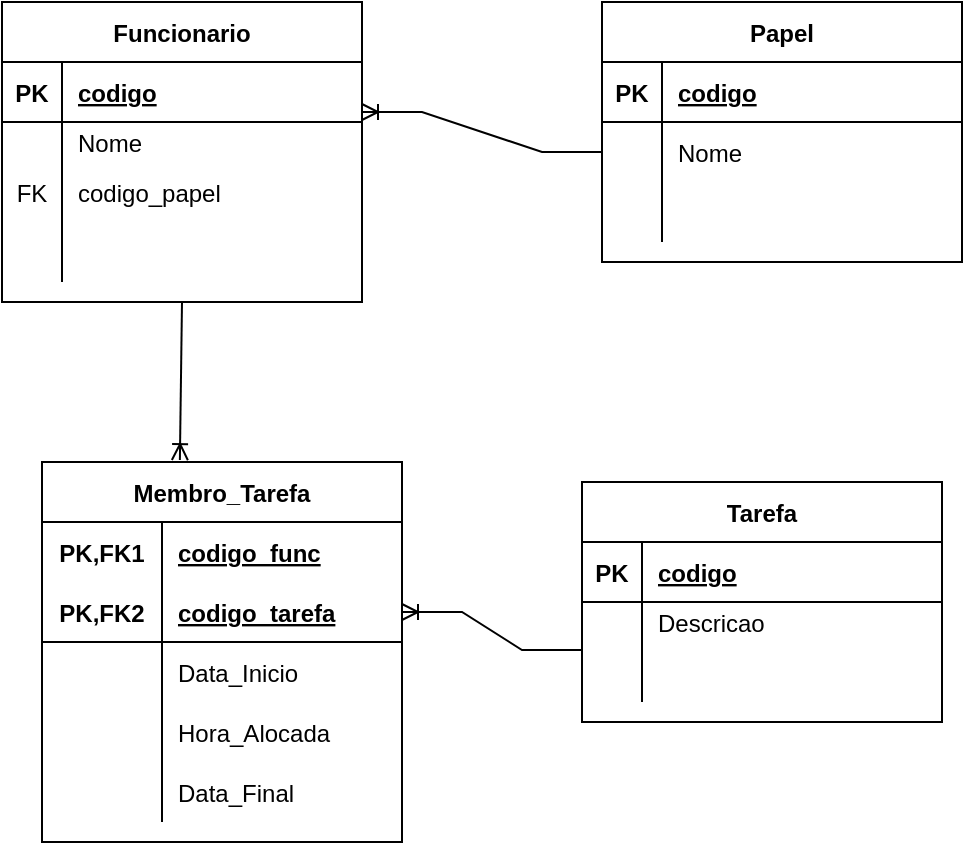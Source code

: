 <mxfile version="17.2.4" type="device"><diagram id="LqB4ucrwvBJtm6Q-0NV5" name="Página-1"><mxGraphModel dx="1034" dy="553" grid="1" gridSize="10" guides="1" tooltips="1" connect="1" arrows="1" fold="1" page="1" pageScale="1" pageWidth="827" pageHeight="1169" math="0" shadow="0"><root><mxCell id="0"/><mxCell id="1" parent="0"/><mxCell id="zdzm1AZKQiA63rm5geIn-1" value="Papel" style="shape=table;startSize=30;container=1;collapsible=1;childLayout=tableLayout;fixedRows=1;rowLines=0;fontStyle=1;align=center;resizeLast=1;" vertex="1" parent="1"><mxGeometry x="340" y="30" width="180" height="130" as="geometry"/></mxCell><mxCell id="zdzm1AZKQiA63rm5geIn-2" value="" style="shape=tableRow;horizontal=0;startSize=0;swimlaneHead=0;swimlaneBody=0;fillColor=none;collapsible=0;dropTarget=0;points=[[0,0.5],[1,0.5]];portConstraint=eastwest;top=0;left=0;right=0;bottom=1;" vertex="1" parent="zdzm1AZKQiA63rm5geIn-1"><mxGeometry y="30" width="180" height="30" as="geometry"/></mxCell><mxCell id="zdzm1AZKQiA63rm5geIn-3" value="PK" style="shape=partialRectangle;connectable=0;fillColor=none;top=0;left=0;bottom=0;right=0;fontStyle=1;overflow=hidden;" vertex="1" parent="zdzm1AZKQiA63rm5geIn-2"><mxGeometry width="30" height="30" as="geometry"><mxRectangle width="30" height="30" as="alternateBounds"/></mxGeometry></mxCell><mxCell id="zdzm1AZKQiA63rm5geIn-4" value="codigo" style="shape=partialRectangle;connectable=0;fillColor=none;top=0;left=0;bottom=0;right=0;align=left;spacingLeft=6;fontStyle=5;overflow=hidden;" vertex="1" parent="zdzm1AZKQiA63rm5geIn-2"><mxGeometry x="30" width="150" height="30" as="geometry"><mxRectangle width="150" height="30" as="alternateBounds"/></mxGeometry></mxCell><mxCell id="zdzm1AZKQiA63rm5geIn-5" value="" style="shape=tableRow;horizontal=0;startSize=0;swimlaneHead=0;swimlaneBody=0;fillColor=none;collapsible=0;dropTarget=0;points=[[0,0.5],[1,0.5]];portConstraint=eastwest;top=0;left=0;right=0;bottom=0;" vertex="1" parent="zdzm1AZKQiA63rm5geIn-1"><mxGeometry y="60" width="180" height="30" as="geometry"/></mxCell><mxCell id="zdzm1AZKQiA63rm5geIn-6" value="" style="shape=partialRectangle;connectable=0;fillColor=none;top=0;left=0;bottom=0;right=0;editable=1;overflow=hidden;" vertex="1" parent="zdzm1AZKQiA63rm5geIn-5"><mxGeometry width="30" height="30" as="geometry"><mxRectangle width="30" height="30" as="alternateBounds"/></mxGeometry></mxCell><mxCell id="zdzm1AZKQiA63rm5geIn-7" value="Nome" style="shape=partialRectangle;connectable=0;fillColor=none;top=0;left=0;bottom=0;right=0;align=left;spacingLeft=6;overflow=hidden;" vertex="1" parent="zdzm1AZKQiA63rm5geIn-5"><mxGeometry x="30" width="150" height="30" as="geometry"><mxRectangle width="150" height="30" as="alternateBounds"/></mxGeometry></mxCell><mxCell id="zdzm1AZKQiA63rm5geIn-11" value="" style="shape=tableRow;horizontal=0;startSize=0;swimlaneHead=0;swimlaneBody=0;fillColor=none;collapsible=0;dropTarget=0;points=[[0,0.5],[1,0.5]];portConstraint=eastwest;top=0;left=0;right=0;bottom=0;" vertex="1" parent="zdzm1AZKQiA63rm5geIn-1"><mxGeometry y="90" width="180" height="30" as="geometry"/></mxCell><mxCell id="zdzm1AZKQiA63rm5geIn-12" value="" style="shape=partialRectangle;connectable=0;fillColor=none;top=0;left=0;bottom=0;right=0;editable=1;overflow=hidden;" vertex="1" parent="zdzm1AZKQiA63rm5geIn-11"><mxGeometry width="30" height="30" as="geometry"><mxRectangle width="30" height="30" as="alternateBounds"/></mxGeometry></mxCell><mxCell id="zdzm1AZKQiA63rm5geIn-13" value="" style="shape=partialRectangle;connectable=0;fillColor=none;top=0;left=0;bottom=0;right=0;align=left;spacingLeft=6;overflow=hidden;" vertex="1" parent="zdzm1AZKQiA63rm5geIn-11"><mxGeometry x="30" width="150" height="30" as="geometry"><mxRectangle width="150" height="30" as="alternateBounds"/></mxGeometry></mxCell><mxCell id="zdzm1AZKQiA63rm5geIn-14" value="Funcionario" style="shape=table;startSize=30;container=1;collapsible=1;childLayout=tableLayout;fixedRows=1;rowLines=0;fontStyle=1;align=center;resizeLast=1;" vertex="1" parent="1"><mxGeometry x="40" y="30" width="180" height="150" as="geometry"/></mxCell><mxCell id="zdzm1AZKQiA63rm5geIn-15" value="" style="shape=tableRow;horizontal=0;startSize=0;swimlaneHead=0;swimlaneBody=0;fillColor=none;collapsible=0;dropTarget=0;points=[[0,0.5],[1,0.5]];portConstraint=eastwest;top=0;left=0;right=0;bottom=1;" vertex="1" parent="zdzm1AZKQiA63rm5geIn-14"><mxGeometry y="30" width="180" height="30" as="geometry"/></mxCell><mxCell id="zdzm1AZKQiA63rm5geIn-16" value="PK" style="shape=partialRectangle;connectable=0;fillColor=none;top=0;left=0;bottom=0;right=0;fontStyle=1;overflow=hidden;" vertex="1" parent="zdzm1AZKQiA63rm5geIn-15"><mxGeometry width="30" height="30" as="geometry"><mxRectangle width="30" height="30" as="alternateBounds"/></mxGeometry></mxCell><mxCell id="zdzm1AZKQiA63rm5geIn-17" value="codigo" style="shape=partialRectangle;connectable=0;fillColor=none;top=0;left=0;bottom=0;right=0;align=left;spacingLeft=6;fontStyle=5;overflow=hidden;" vertex="1" parent="zdzm1AZKQiA63rm5geIn-15"><mxGeometry x="30" width="150" height="30" as="geometry"><mxRectangle width="150" height="30" as="alternateBounds"/></mxGeometry></mxCell><mxCell id="zdzm1AZKQiA63rm5geIn-18" value="" style="shape=tableRow;horizontal=0;startSize=0;swimlaneHead=0;swimlaneBody=0;fillColor=none;collapsible=0;dropTarget=0;points=[[0,0.5],[1,0.5]];portConstraint=eastwest;top=0;left=0;right=0;bottom=0;" vertex="1" parent="zdzm1AZKQiA63rm5geIn-14"><mxGeometry y="60" width="180" height="20" as="geometry"/></mxCell><mxCell id="zdzm1AZKQiA63rm5geIn-19" value="" style="shape=partialRectangle;connectable=0;fillColor=none;top=0;left=0;bottom=0;right=0;editable=1;overflow=hidden;" vertex="1" parent="zdzm1AZKQiA63rm5geIn-18"><mxGeometry width="30" height="20" as="geometry"><mxRectangle width="30" height="20" as="alternateBounds"/></mxGeometry></mxCell><mxCell id="zdzm1AZKQiA63rm5geIn-20" value="Nome" style="shape=partialRectangle;connectable=0;fillColor=none;top=0;left=0;bottom=0;right=0;align=left;spacingLeft=6;overflow=hidden;" vertex="1" parent="zdzm1AZKQiA63rm5geIn-18"><mxGeometry x="30" width="150" height="20" as="geometry"><mxRectangle width="150" height="20" as="alternateBounds"/></mxGeometry></mxCell><mxCell id="zdzm1AZKQiA63rm5geIn-21" value="" style="shape=tableRow;horizontal=0;startSize=0;swimlaneHead=0;swimlaneBody=0;fillColor=none;collapsible=0;dropTarget=0;points=[[0,0.5],[1,0.5]];portConstraint=eastwest;top=0;left=0;right=0;bottom=0;" vertex="1" parent="zdzm1AZKQiA63rm5geIn-14"><mxGeometry y="80" width="180" height="30" as="geometry"/></mxCell><mxCell id="zdzm1AZKQiA63rm5geIn-22" value="FK" style="shape=partialRectangle;connectable=0;fillColor=none;top=0;left=0;bottom=0;right=0;editable=1;overflow=hidden;" vertex="1" parent="zdzm1AZKQiA63rm5geIn-21"><mxGeometry width="30" height="30" as="geometry"><mxRectangle width="30" height="30" as="alternateBounds"/></mxGeometry></mxCell><mxCell id="zdzm1AZKQiA63rm5geIn-23" value="codigo_papel" style="shape=partialRectangle;connectable=0;fillColor=none;top=0;left=0;bottom=0;right=0;align=left;spacingLeft=6;overflow=hidden;" vertex="1" parent="zdzm1AZKQiA63rm5geIn-21"><mxGeometry x="30" width="150" height="30" as="geometry"><mxRectangle width="150" height="30" as="alternateBounds"/></mxGeometry></mxCell><mxCell id="zdzm1AZKQiA63rm5geIn-24" value="" style="shape=tableRow;horizontal=0;startSize=0;swimlaneHead=0;swimlaneBody=0;fillColor=none;collapsible=0;dropTarget=0;points=[[0,0.5],[1,0.5]];portConstraint=eastwest;top=0;left=0;right=0;bottom=0;" vertex="1" parent="zdzm1AZKQiA63rm5geIn-14"><mxGeometry y="110" width="180" height="30" as="geometry"/></mxCell><mxCell id="zdzm1AZKQiA63rm5geIn-25" value="" style="shape=partialRectangle;connectable=0;fillColor=none;top=0;left=0;bottom=0;right=0;editable=1;overflow=hidden;" vertex="1" parent="zdzm1AZKQiA63rm5geIn-24"><mxGeometry width="30" height="30" as="geometry"><mxRectangle width="30" height="30" as="alternateBounds"/></mxGeometry></mxCell><mxCell id="zdzm1AZKQiA63rm5geIn-26" value="" style="shape=partialRectangle;connectable=0;fillColor=none;top=0;left=0;bottom=0;right=0;align=left;spacingLeft=6;overflow=hidden;" vertex="1" parent="zdzm1AZKQiA63rm5geIn-24"><mxGeometry x="30" width="150" height="30" as="geometry"><mxRectangle width="150" height="30" as="alternateBounds"/></mxGeometry></mxCell><mxCell id="zdzm1AZKQiA63rm5geIn-27" value="Tarefa" style="shape=table;startSize=30;container=1;collapsible=1;childLayout=tableLayout;fixedRows=1;rowLines=0;fontStyle=1;align=center;resizeLast=1;" vertex="1" parent="1"><mxGeometry x="330" y="270" width="180" height="120" as="geometry"/></mxCell><mxCell id="zdzm1AZKQiA63rm5geIn-28" value="" style="shape=tableRow;horizontal=0;startSize=0;swimlaneHead=0;swimlaneBody=0;fillColor=none;collapsible=0;dropTarget=0;points=[[0,0.5],[1,0.5]];portConstraint=eastwest;top=0;left=0;right=0;bottom=1;" vertex="1" parent="zdzm1AZKQiA63rm5geIn-27"><mxGeometry y="30" width="180" height="30" as="geometry"/></mxCell><mxCell id="zdzm1AZKQiA63rm5geIn-29" value="PK" style="shape=partialRectangle;connectable=0;fillColor=none;top=0;left=0;bottom=0;right=0;fontStyle=1;overflow=hidden;" vertex="1" parent="zdzm1AZKQiA63rm5geIn-28"><mxGeometry width="30" height="30" as="geometry"><mxRectangle width="30" height="30" as="alternateBounds"/></mxGeometry></mxCell><mxCell id="zdzm1AZKQiA63rm5geIn-30" value="codigo" style="shape=partialRectangle;connectable=0;fillColor=none;top=0;left=0;bottom=0;right=0;align=left;spacingLeft=6;fontStyle=5;overflow=hidden;" vertex="1" parent="zdzm1AZKQiA63rm5geIn-28"><mxGeometry x="30" width="150" height="30" as="geometry"><mxRectangle width="150" height="30" as="alternateBounds"/></mxGeometry></mxCell><mxCell id="zdzm1AZKQiA63rm5geIn-31" value="" style="shape=tableRow;horizontal=0;startSize=0;swimlaneHead=0;swimlaneBody=0;fillColor=none;collapsible=0;dropTarget=0;points=[[0,0.5],[1,0.5]];portConstraint=eastwest;top=0;left=0;right=0;bottom=0;" vertex="1" parent="zdzm1AZKQiA63rm5geIn-27"><mxGeometry y="60" width="180" height="20" as="geometry"/></mxCell><mxCell id="zdzm1AZKQiA63rm5geIn-32" value="" style="shape=partialRectangle;connectable=0;fillColor=none;top=0;left=0;bottom=0;right=0;editable=1;overflow=hidden;" vertex="1" parent="zdzm1AZKQiA63rm5geIn-31"><mxGeometry width="30" height="20" as="geometry"><mxRectangle width="30" height="20" as="alternateBounds"/></mxGeometry></mxCell><mxCell id="zdzm1AZKQiA63rm5geIn-33" value="Descricao" style="shape=partialRectangle;connectable=0;fillColor=none;top=0;left=0;bottom=0;right=0;align=left;spacingLeft=6;overflow=hidden;" vertex="1" parent="zdzm1AZKQiA63rm5geIn-31"><mxGeometry x="30" width="150" height="20" as="geometry"><mxRectangle width="150" height="20" as="alternateBounds"/></mxGeometry></mxCell><mxCell id="zdzm1AZKQiA63rm5geIn-40" value="" style="shape=tableRow;horizontal=0;startSize=0;swimlaneHead=0;swimlaneBody=0;fillColor=none;collapsible=0;dropTarget=0;points=[[0,0.5],[1,0.5]];portConstraint=eastwest;top=0;left=0;right=0;bottom=0;" vertex="1" parent="zdzm1AZKQiA63rm5geIn-27"><mxGeometry y="80" width="180" height="30" as="geometry"/></mxCell><mxCell id="zdzm1AZKQiA63rm5geIn-41" value="" style="shape=partialRectangle;connectable=0;fillColor=none;top=0;left=0;bottom=0;right=0;editable=1;overflow=hidden;" vertex="1" parent="zdzm1AZKQiA63rm5geIn-40"><mxGeometry width="30" height="30" as="geometry"><mxRectangle width="30" height="30" as="alternateBounds"/></mxGeometry></mxCell><mxCell id="zdzm1AZKQiA63rm5geIn-42" value="" style="shape=partialRectangle;connectable=0;fillColor=none;top=0;left=0;bottom=0;right=0;align=left;spacingLeft=6;overflow=hidden;" vertex="1" parent="zdzm1AZKQiA63rm5geIn-40"><mxGeometry x="30" width="150" height="30" as="geometry"><mxRectangle width="150" height="30" as="alternateBounds"/></mxGeometry></mxCell><mxCell id="zdzm1AZKQiA63rm5geIn-43" value="Membro_Tarefa" style="shape=table;startSize=30;container=1;collapsible=1;childLayout=tableLayout;fixedRows=1;rowLines=0;fontStyle=1;align=center;resizeLast=1;" vertex="1" parent="1"><mxGeometry x="60" y="260" width="180" height="190" as="geometry"/></mxCell><mxCell id="zdzm1AZKQiA63rm5geIn-44" value="" style="shape=tableRow;horizontal=0;startSize=0;swimlaneHead=0;swimlaneBody=0;fillColor=none;collapsible=0;dropTarget=0;points=[[0,0.5],[1,0.5]];portConstraint=eastwest;top=0;left=0;right=0;bottom=0;" vertex="1" parent="zdzm1AZKQiA63rm5geIn-43"><mxGeometry y="30" width="180" height="30" as="geometry"/></mxCell><mxCell id="zdzm1AZKQiA63rm5geIn-45" value="PK,FK1" style="shape=partialRectangle;connectable=0;fillColor=none;top=0;left=0;bottom=0;right=0;fontStyle=1;overflow=hidden;" vertex="1" parent="zdzm1AZKQiA63rm5geIn-44"><mxGeometry width="60" height="30" as="geometry"><mxRectangle width="60" height="30" as="alternateBounds"/></mxGeometry></mxCell><mxCell id="zdzm1AZKQiA63rm5geIn-46" value="codigo_func" style="shape=partialRectangle;connectable=0;fillColor=none;top=0;left=0;bottom=0;right=0;align=left;spacingLeft=6;fontStyle=5;overflow=hidden;" vertex="1" parent="zdzm1AZKQiA63rm5geIn-44"><mxGeometry x="60" width="120" height="30" as="geometry"><mxRectangle width="120" height="30" as="alternateBounds"/></mxGeometry></mxCell><mxCell id="zdzm1AZKQiA63rm5geIn-47" value="" style="shape=tableRow;horizontal=0;startSize=0;swimlaneHead=0;swimlaneBody=0;fillColor=none;collapsible=0;dropTarget=0;points=[[0,0.5],[1,0.5]];portConstraint=eastwest;top=0;left=0;right=0;bottom=1;" vertex="1" parent="zdzm1AZKQiA63rm5geIn-43"><mxGeometry y="60" width="180" height="30" as="geometry"/></mxCell><mxCell id="zdzm1AZKQiA63rm5geIn-48" value="PK,FK2" style="shape=partialRectangle;connectable=0;fillColor=none;top=0;left=0;bottom=0;right=0;fontStyle=1;overflow=hidden;" vertex="1" parent="zdzm1AZKQiA63rm5geIn-47"><mxGeometry width="60" height="30" as="geometry"><mxRectangle width="60" height="30" as="alternateBounds"/></mxGeometry></mxCell><mxCell id="zdzm1AZKQiA63rm5geIn-49" value="codigo_tarefa" style="shape=partialRectangle;connectable=0;fillColor=none;top=0;left=0;bottom=0;right=0;align=left;spacingLeft=6;fontStyle=5;overflow=hidden;" vertex="1" parent="zdzm1AZKQiA63rm5geIn-47"><mxGeometry x="60" width="120" height="30" as="geometry"><mxRectangle width="120" height="30" as="alternateBounds"/></mxGeometry></mxCell><mxCell id="zdzm1AZKQiA63rm5geIn-50" value="" style="shape=tableRow;horizontal=0;startSize=0;swimlaneHead=0;swimlaneBody=0;fillColor=none;collapsible=0;dropTarget=0;points=[[0,0.5],[1,0.5]];portConstraint=eastwest;top=0;left=0;right=0;bottom=0;" vertex="1" parent="zdzm1AZKQiA63rm5geIn-43"><mxGeometry y="90" width="180" height="30" as="geometry"/></mxCell><mxCell id="zdzm1AZKQiA63rm5geIn-51" value="" style="shape=partialRectangle;connectable=0;fillColor=none;top=0;left=0;bottom=0;right=0;editable=1;overflow=hidden;" vertex="1" parent="zdzm1AZKQiA63rm5geIn-50"><mxGeometry width="60" height="30" as="geometry"><mxRectangle width="60" height="30" as="alternateBounds"/></mxGeometry></mxCell><mxCell id="zdzm1AZKQiA63rm5geIn-52" value="Data_Inicio" style="shape=partialRectangle;connectable=0;fillColor=none;top=0;left=0;bottom=0;right=0;align=left;spacingLeft=6;overflow=hidden;" vertex="1" parent="zdzm1AZKQiA63rm5geIn-50"><mxGeometry x="60" width="120" height="30" as="geometry"><mxRectangle width="120" height="30" as="alternateBounds"/></mxGeometry></mxCell><mxCell id="zdzm1AZKQiA63rm5geIn-53" value="" style="shape=tableRow;horizontal=0;startSize=0;swimlaneHead=0;swimlaneBody=0;fillColor=none;collapsible=0;dropTarget=0;points=[[0,0.5],[1,0.5]];portConstraint=eastwest;top=0;left=0;right=0;bottom=0;" vertex="1" parent="zdzm1AZKQiA63rm5geIn-43"><mxGeometry y="120" width="180" height="30" as="geometry"/></mxCell><mxCell id="zdzm1AZKQiA63rm5geIn-54" value="" style="shape=partialRectangle;connectable=0;fillColor=none;top=0;left=0;bottom=0;right=0;editable=1;overflow=hidden;" vertex="1" parent="zdzm1AZKQiA63rm5geIn-53"><mxGeometry width="60" height="30" as="geometry"><mxRectangle width="60" height="30" as="alternateBounds"/></mxGeometry></mxCell><mxCell id="zdzm1AZKQiA63rm5geIn-55" value="Hora_Alocada" style="shape=partialRectangle;connectable=0;fillColor=none;top=0;left=0;bottom=0;right=0;align=left;spacingLeft=6;overflow=hidden;" vertex="1" parent="zdzm1AZKQiA63rm5geIn-53"><mxGeometry x="60" width="120" height="30" as="geometry"><mxRectangle width="120" height="30" as="alternateBounds"/></mxGeometry></mxCell><mxCell id="zdzm1AZKQiA63rm5geIn-69" value="" style="shape=tableRow;horizontal=0;startSize=0;swimlaneHead=0;swimlaneBody=0;fillColor=none;collapsible=0;dropTarget=0;points=[[0,0.5],[1,0.5]];portConstraint=eastwest;top=0;left=0;right=0;bottom=0;" vertex="1" parent="zdzm1AZKQiA63rm5geIn-43"><mxGeometry y="150" width="180" height="30" as="geometry"/></mxCell><mxCell id="zdzm1AZKQiA63rm5geIn-70" value="" style="shape=partialRectangle;connectable=0;fillColor=none;top=0;left=0;bottom=0;right=0;editable=1;overflow=hidden;" vertex="1" parent="zdzm1AZKQiA63rm5geIn-69"><mxGeometry width="60" height="30" as="geometry"><mxRectangle width="60" height="30" as="alternateBounds"/></mxGeometry></mxCell><mxCell id="zdzm1AZKQiA63rm5geIn-71" value="Data_Final" style="shape=partialRectangle;connectable=0;fillColor=none;top=0;left=0;bottom=0;right=0;align=left;spacingLeft=6;overflow=hidden;" vertex="1" parent="zdzm1AZKQiA63rm5geIn-69"><mxGeometry x="60" width="120" height="30" as="geometry"><mxRectangle width="120" height="30" as="alternateBounds"/></mxGeometry></mxCell><mxCell id="zdzm1AZKQiA63rm5geIn-72" value="" style="edgeStyle=entityRelationEdgeStyle;fontSize=12;html=1;endArrow=ERoneToMany;rounded=0;exitX=0;exitY=0.5;exitDx=0;exitDy=0;entryX=1;entryY=-0.25;entryDx=0;entryDy=0;entryPerimeter=0;" edge="1" parent="1" source="zdzm1AZKQiA63rm5geIn-5" target="zdzm1AZKQiA63rm5geIn-18"><mxGeometry width="100" height="100" relative="1" as="geometry"><mxPoint x="250" y="270" as="sourcePoint"/><mxPoint x="350" y="170" as="targetPoint"/></mxGeometry></mxCell><mxCell id="zdzm1AZKQiA63rm5geIn-73" value="" style="fontSize=12;html=1;endArrow=ERoneToMany;rounded=0;entryX=0.383;entryY=-0.005;entryDx=0;entryDy=0;entryPerimeter=0;exitX=0.5;exitY=1;exitDx=0;exitDy=0;" edge="1" parent="1" source="zdzm1AZKQiA63rm5geIn-14" target="zdzm1AZKQiA63rm5geIn-43"><mxGeometry width="100" height="100" relative="1" as="geometry"><mxPoint x="90" y="300" as="sourcePoint"/><mxPoint x="190" y="200" as="targetPoint"/></mxGeometry></mxCell><mxCell id="zdzm1AZKQiA63rm5geIn-74" value="" style="edgeStyle=entityRelationEdgeStyle;fontSize=12;html=1;endArrow=ERoneToMany;rounded=0;exitX=0;exitY=0.133;exitDx=0;exitDy=0;exitPerimeter=0;entryX=1;entryY=0.5;entryDx=0;entryDy=0;" edge="1" parent="1" source="zdzm1AZKQiA63rm5geIn-40" target="zdzm1AZKQiA63rm5geIn-47"><mxGeometry width="100" height="100" relative="1" as="geometry"><mxPoint x="330" y="340" as="sourcePoint"/><mxPoint x="430" y="240" as="targetPoint"/></mxGeometry></mxCell></root></mxGraphModel></diagram></mxfile>